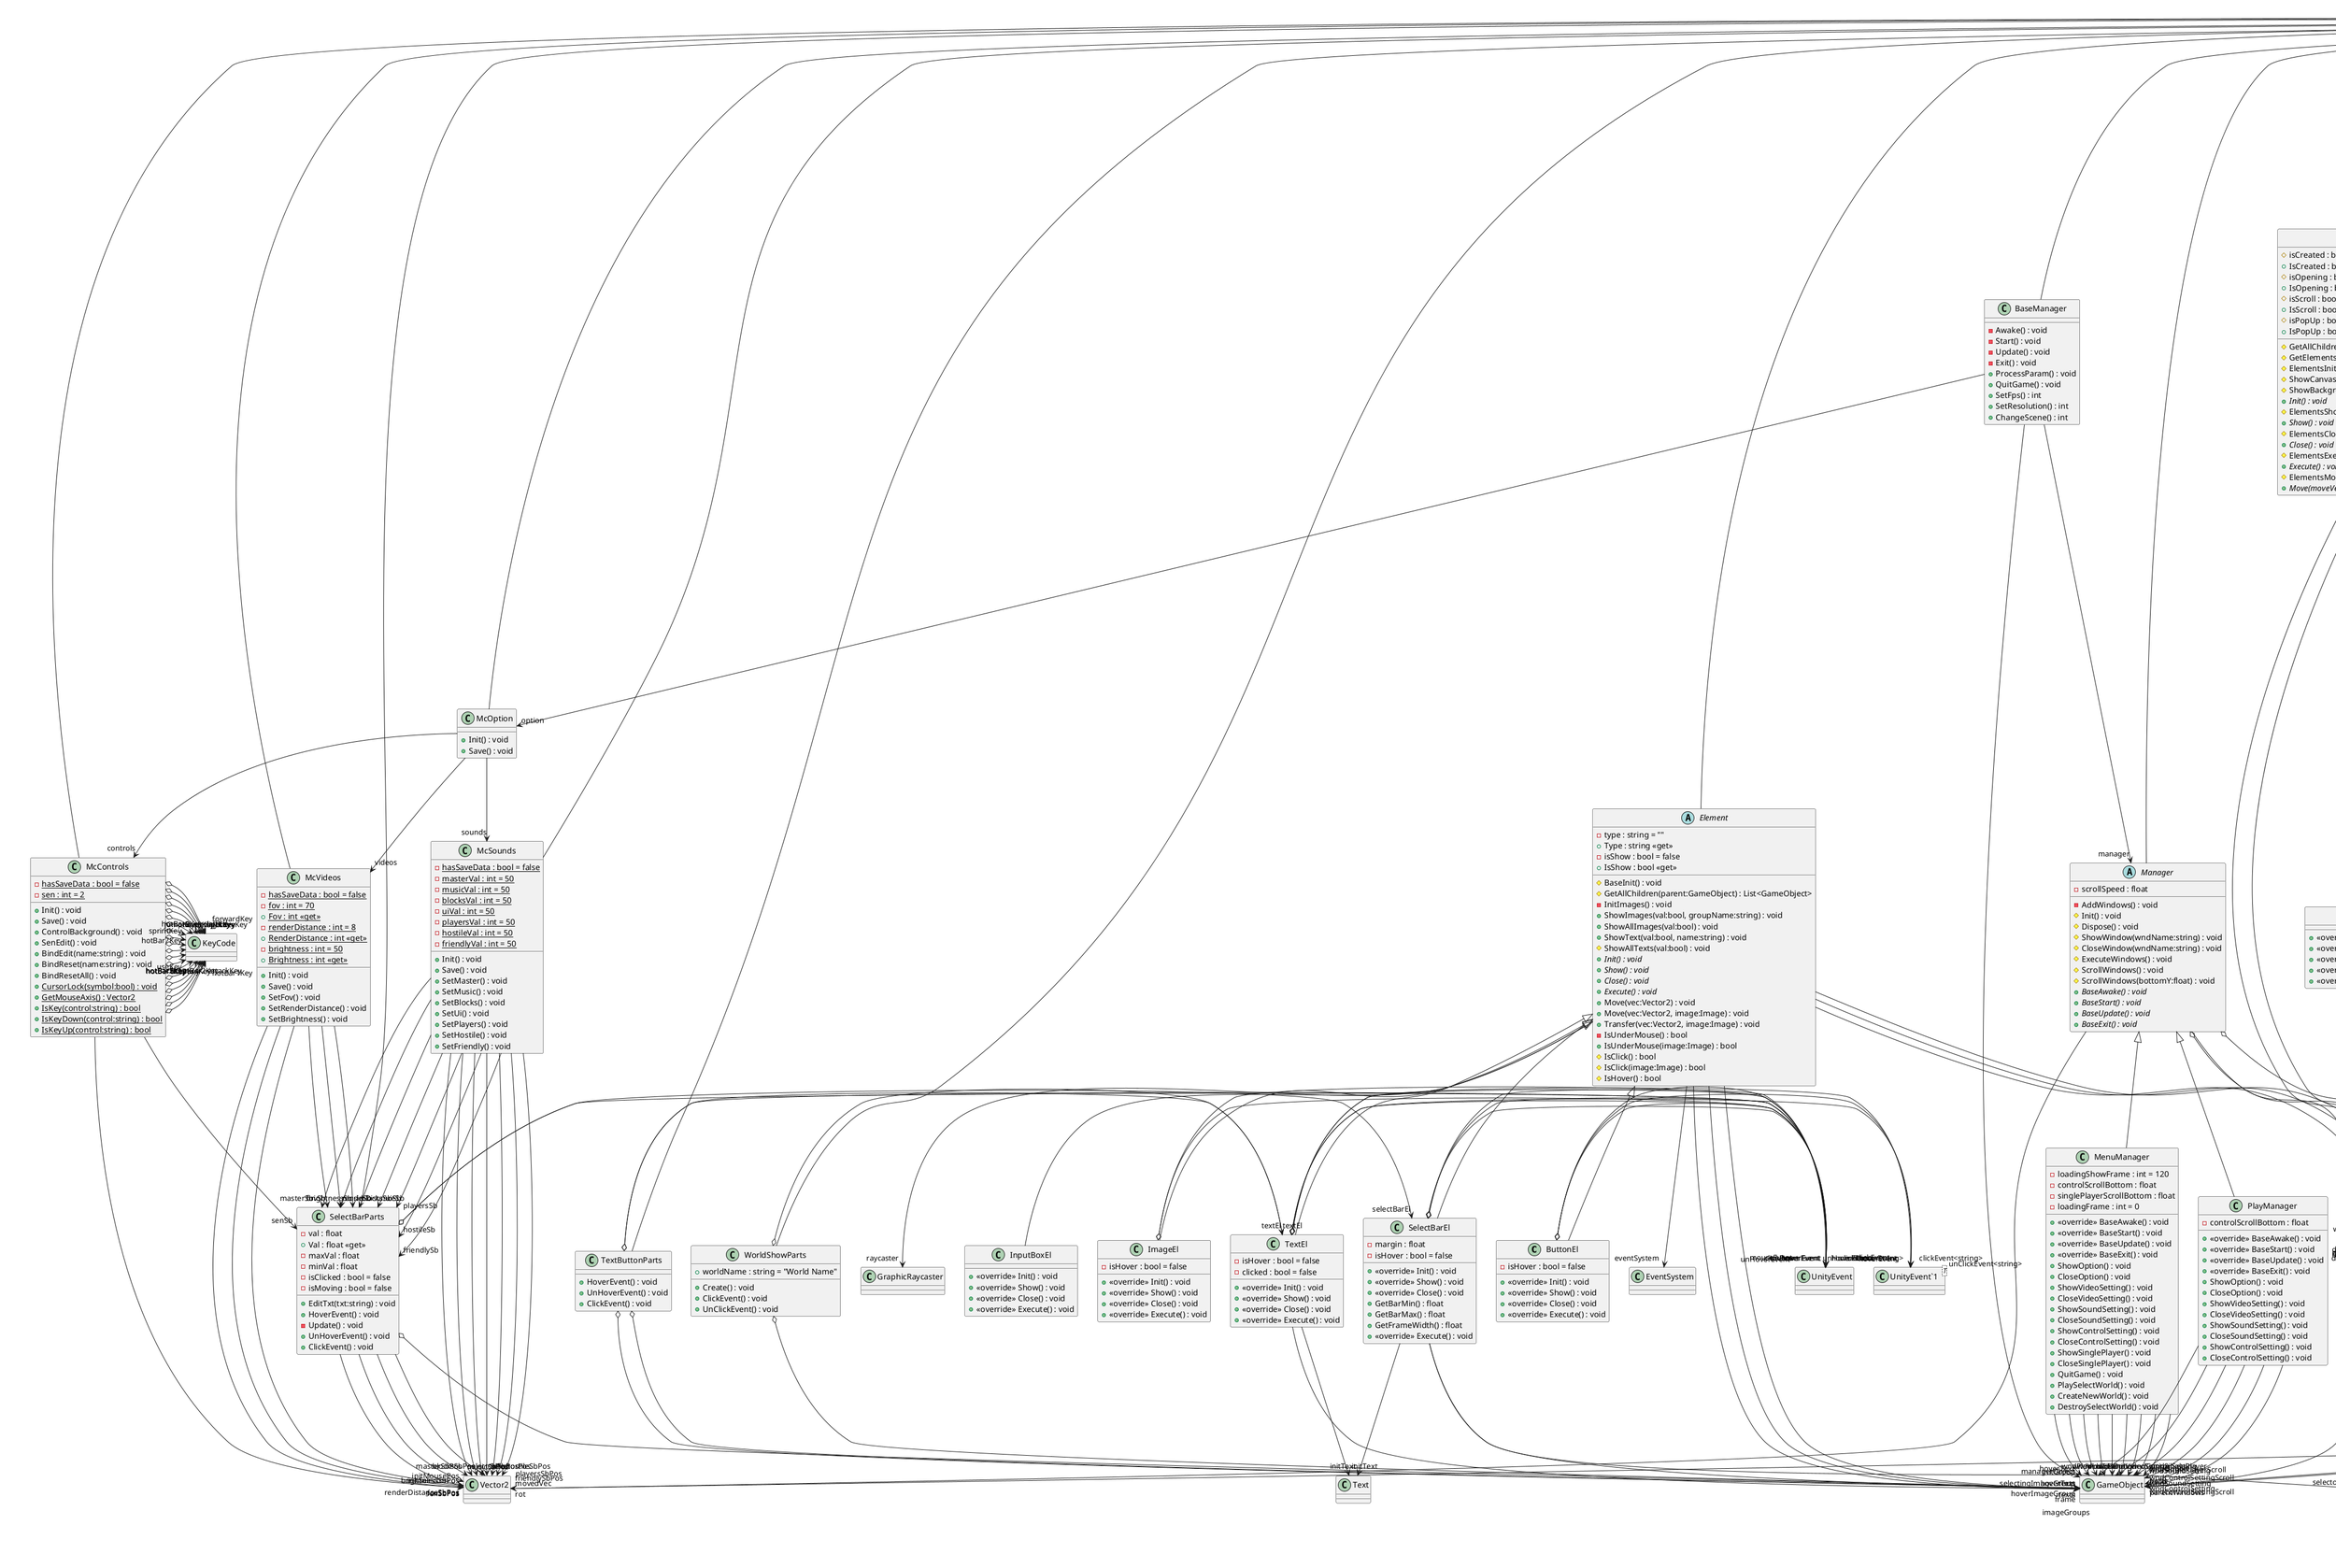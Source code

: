 @startuml classes
class ButtonEl {
    - isHover : bool = false
    + <<override>> Init() : void
    + <<override>> Show() : void
    + <<override>> Close() : void
    + <<override>> Execute() : void
}
class "UnityEvent`1"<T> {
}
Element <|-- ButtonEl
ButtonEl o-> "clickEvent<string>" "UnityEvent`1"
ButtonEl o-> "hoverEvent" UnityEvent
ButtonEl o-> "unHoverEvent" UnityEvent
abstract class Element {
    - type : string = ""
    + Type : string <<get>>
    - isShow : bool = false
    + IsShow : bool <<get>>
    # BaseInit() : void
    # GetAllChildren(parent:GameObject) : List<GameObject>
    - InitImages() : void
    + ShowImages(val:bool, groupName:string) : void
    + ShowAllImages(val:bool) : void
    + ShowText(val:bool, name:string) : void
    # ShowAllTexts(val:bool) : void
    {abstract} + Init() : void
    {abstract} + Show() : void
    {abstract} + Close() : void
    {abstract} + Execute() : void
    + Move(vec:Vector2) : void
    + Move(vec:Vector2, image:Image) : void
    + Transfer(vec:Vector2, image:Image) : void
    - IsUnderMouse() : bool
    + IsUnderMouse(image:Image) : bool
    # IsClick() : bool
    # IsClick(image:Image) : bool
    # IsHover() : bool
}
class "Dictionary`2"<T1,T2> {
}
MonoBehaviour <|-- Element
Element --> "eventSystem" EventSystem
Element --> "raycaster" GraphicRaycaster
Element --> "frame" GameObject
Element --> "initGroup" GameObject
Element --> "imageGroups" GameObject
Element --> "diImageGroups<string,List<Image>>" "Dictionary`2"
Element --> "diTexts<string,Text>" "Dictionary`2"
Element --> "diGroupShow<string,bool>" "Dictionary`2"
class ImageEl {
    - isHover : bool = false
    + <<override>> Init() : void
    + <<override>> Show() : void
    + <<override>> Close() : void
    + <<override>> Execute() : void
}
Element <|-- ImageEl
ImageEl o-> "hoverEvent" UnityEvent
ImageEl o-> "unHoverEvent" UnityEvent
class InputBoxEl {
    + <<override>> Init() : void
    + <<override>> Show() : void
    + <<override>> Close() : void
    + <<override>> Execute() : void
}
Element <|-- InputBoxEl
class SelectBarEl {
    - margin : float
    - isHover : bool = false
    + <<override>> Init() : void
    + <<override>> Show() : void
    + <<override>> Close() : void
    + GetBarMin() : float
    + GetBarMax() : float
    + GetFrameWidth() : float
    + <<override>> Execute() : void
}
Element <|-- SelectBarEl
SelectBarEl --> "initText" Text
SelectBarEl --> "texts" GameObject
SelectBarEl --> "selector" Image
SelectBarEl o-> "hoverEvent" UnityEvent
SelectBarEl o-> "unHoverEvent" UnityEvent
SelectBarEl o-> "clickEvent" UnityEvent
class TextEl {
    - isHover : bool = false
    - clicked : bool = false
    + <<override>> Init() : void
    + <<override>> Show() : void
    + <<override>> Close() : void
    + <<override>> Execute() : void
}
class "UnityEvent`1"<T> {
}
Element <|-- TextEl
TextEl --> "initText" Text
TextEl --> "texts" GameObject
TextEl o-> "hoverEvent" UnityEvent
TextEl o-> "unHoverEvent" UnityEvent
TextEl o-> "clickEvent<string>" "UnityEvent`1"
TextEl o-> "unClickEvent<string>" "UnityEvent`1"
class McControls {
    - {static} hasSaveData : bool = false
    - {static} sen : int = 2
    + Init() : void
    + Save() : void
    + ControlBackground() : void
    + SenEdit() : void
    + BindEdit(name:string) : void
    + BindReset(name:string) : void
    + BindResetAll() : void
    {static} + CursorLock(symbol:bool) : void
    + {static} GetMouseAxis() : Vector2
    {static} + IsKey(control:string) : bool
    {static} + IsKeyDown(control:string) : bool
    {static} + IsKeyUp(control:string) : bool
}
MonoBehaviour <|-- McControls
McControls --> "senSb" SelectBarParts
McControls --> "senSbPos" Vector2
McControls o-> "attackKey" KeyCode
McControls o-> "dropKey" KeyCode
McControls o-> "useKey" KeyCode
McControls o-> "hotBar1Key" KeyCode
McControls o-> "hotBar2Key" KeyCode
McControls o-> "hotBar3Key" KeyCode
McControls o-> "hotBar4Key" KeyCode
McControls o-> "hotBar5Key" KeyCode
McControls o-> "hotBar6Key" KeyCode
McControls o-> "hotBar7Key" KeyCode
McControls o-> "hotBar8Key" KeyCode
McControls o-> "hotBar9Key" KeyCode
McControls o-> "inventoryKey" KeyCode
McControls o-> "perspectiveKey" KeyCode
McControls o-> "jumpKey" KeyCode
McControls o-> "sprintKey" KeyCode
McControls o-> "leftKey" KeyCode
McControls o-> "rightKey" KeyCode
McControls o-> "backKey" KeyCode
McControls o-> "forwardKey" KeyCode
class McOption {
    + Init() : void
    + Save() : void
}
MonoBehaviour <|-- McOption
McOption --> "videos" McVideos
McOption --> "controls" McControls
McOption --> "sounds" McSounds
class McSounds {
    - {static} hasSaveData : bool = false
    - {static} masterVal : int = 50
    - {static} musicVal : int = 50
    - {static} blocksVal : int = 50
    - {static} uiVal : int = 50
    - {static} playersVal : int = 50
    - {static} hostileVal : int = 50
    - {static} friendlyVal : int = 50
    + Init() : void
    + Save() : void
    + SetMaster() : void
    + SetMusic() : void
    + SetBlocks() : void
    + SetUi() : void
    + SetPlayers() : void
    + SetHostile() : void
    + SetFriendly() : void
}
MonoBehaviour <|-- McSounds
McSounds --> "masterSb" SelectBarParts
McSounds --> "musicSb" SelectBarParts
McSounds --> "blocksSb" SelectBarParts
McSounds --> "uiSb" SelectBarParts
McSounds --> "playersSb" SelectBarParts
McSounds --> "hostileSb" SelectBarParts
McSounds --> "friendlySb" SelectBarParts
McSounds --> "masterSbPos" Vector2
McSounds --> "musicSbPos" Vector2
McSounds --> "blocksSbPos" Vector2
McSounds --> "uiSbPos" Vector2
McSounds --> "playersSbPos" Vector2
McSounds --> "hostileSbPos" Vector2
McSounds --> "friendlySbPos" Vector2
class McVideos {
    - {static} hasSaveData : bool = false
    - {static} fov : int = 70
    + {static} Fov : int <<get>>
    - {static} renderDistance : int = 8
    + {static} RenderDistance : int <<get>>
    - {static} brightness : int = 50
    + {static} Brightness : int <<get>>
    + Init() : void
    + Save() : void
    + SetFov() : void
    + SetRenderDistance() : void
    + SetBrightness() : void
}
MonoBehaviour <|-- McVideos
McVideos --> "fovSb" SelectBarParts
McVideos --> "renderDistanceSb" SelectBarParts
McVideos --> "brightnessSb" SelectBarParts
McVideos --> "fovSbPos" Vector2
McVideos --> "renderDistanceSbPos" Vector2
McVideos --> "brightnessSbPos" Vector2
class SelectBarParts {
    - val : float
    + Val : float <<get>>
    - maxVal : float
    - minVal : float
    - isClicked : bool = false
    - isMoving : bool = false
    + EditTxt(txt:string) : void
    + HoverEvent() : void
    - Update() : void
    + UnHoverEvent() : void
    + ClickEvent() : void
}
MonoBehaviour <|-- SelectBarParts
SelectBarParts --> "initSelectorPos" Vector2
SelectBarParts --> "initMousePos" Vector2
SelectBarParts --> "selectorPos" Vector2
SelectBarParts --> "SelectorPos" Vector2
SelectBarParts o-> "mouseEvent" UnityEvent
SelectBarParts o-> "selectBarEl" SelectBarEl
SelectBarParts o-> "hoverText" GameObject
class TextButtonParts {
    + HoverEvent() : void
    + UnHoverEvent() : void
    + ClickEvent() : void
}
MonoBehaviour <|-- TextButtonParts
TextButtonParts o-> "clickEvent" UnityEvent
TextButtonParts o-> "textEl" TextEl
TextButtonParts o-> "hoverImageGroup" GameObject
TextButtonParts o-> "hoverText" GameObject
class WorldShowParts {
    + worldName : string = "World Name"
    + Create() : void
    + ClickEvent() : void
    + UnClickEvent() : void
}
MonoBehaviour <|-- WorldShowParts
WorldShowParts o-> "textEl" TextEl
WorldShowParts o-> "selectingImageGroup" GameObject
class BaseManager {
    - Awake() : void
    - Start() : void
    - Update() : void
    - Exit() : void
    + ProcessParam() : void
    + QuitGame() : void
    + SetFps() : int
    + SetResolution() : int
    + ChangeScene() : int
}
MonoBehaviour <|-- BaseManager
BaseManager --> "managerObject" GameObject
BaseManager --> "manager" Manager
BaseManager --> "option" McOption
class Constants {
    + <<const>> SPECIFIED_FPS : int = 60
    + <<const>> SCREEN_WIDTH : int = 1920
    + <<const>> SCREEN_HEIGHT : int = 1080
    + <<const>> MSG_NULL : int = 0
    + <<const>> MSG_SUCCESS : int = 1
    + <<const>> MSG_FAILED : int = 2
    + <<const>> MSG_ERROR : int = 3
    + <<const>> MSG_WARNING : int = 4
    + <<const>> MSG_CHANGE_SCENE : int = 5
    + <<const>> MSG_QUIT_GAME : int = 6
    + <<const>> SCENE_MENU : string = "Menu"
    + <<const>> SCENE_PLAY : string = "Play"
    + <<const>> TYPE_IMAGE : string = "Image"
    + <<const>> TYPE_INPUT_BOX : string = "InputBox"
    + <<const>> TYPE_BUTTON : string = "Button"
    + <<const>> TYPE_TEXT : string = "Text"
    + <<const>> TYPE_SELECT_BAR : string = "SelectBar"
    + <<const>> CONTROL_ATTACK : string = "Attack"
    + <<const>> CONTROL_DROP_ITEM : string = "DropItem"
    + <<const>> CONTROL_USE : string = "Use"
    + <<const>> CONTROL_HS1 : string = "HS1"
    + <<const>> CONTROL_HS2 : string = "HS2"
    + <<const>> CONTROL_HS3 : string = "HS3"
    + <<const>> CONTROL_HS4 : string = "HS4"
    + <<const>> CONTROL_HS5 : string = "HS5"
    + <<const>> CONTROL_HS6 : string = "HS6"
    + <<const>> CONTROL_HS7 : string = "HS7"
    + <<const>> CONTROL_HS8 : string = "HS8"
    + <<const>> CONTROL_HS9 : string = "HS9"
    + <<const>> CONTROL_INVENTORY : string = "Inventory"
    + <<const>> CONTROL_JUMP : string = "Jump"
    + <<const>> CONTROL_SPRINT : string = "Sprint"
    + <<const>> CONTROL_LEFT : string = "Left"
    + <<const>> CONTROL_RIGHT : string = "Right"
    + <<const>> CONTROL_BACK : string = "Back"
    + <<const>> CONTROL_FOR : string = "Forward"
    + <<const>> GAME_MODE_CREATIVE : string = "Creative"
    + <<const>> GAME_MODE_SURVIVAL : string = "Survival"
    + <<const>> WND_MENU : string = "WindowMenu"
    + <<const>> VAXEL_STATE_NULL : int = 0
    + <<const>> VAXEL_STATE_ITEM : int = 1
    + <<const>> VAXEL_STATE_BLOCK : int = 2
    + <<const>> VAXEL_STATE_ENTITY : int = 3
    + <<const>> WORLD_SIZE : int = 513
    + <<const>> WORLD_HEIGHT : int = 320
    + <<const>> ANIM_TYPE : string = "AnimType"
    + <<const>> ANIM_PLAYER_BREATH : int = 1
    + <<const>> ANIM_PLAYER_WALK : int = 2
    + <<const>> ANIM_PLAYER_RUN : int = 3
    + <<const>> ANIM_PLAYER_USE : int = 4
    + <<const>> TAG_PLAYER : string = "Player"
    + <<const>> TAG_BLOCK_TOP : string = "Block_Top"
}
MonoBehaviour <|-- Constants
abstract class Manager {
    - scrollSpeed : float
    - AddWindows() : void
    # Init() : void
    # Dispose() : void
    # ShowWindow(wndName:string) : void
    # CloseWindow(wndName:string) : void
    # ExecuteWindows() : void
    # ScrollWindows() : void
    # ScrollWindows(bottomY:float) : void
    {abstract} + BaseAwake() : void
    {abstract} + BaseStart() : void
    {abstract} + BaseUpdate() : void
    {abstract} + BaseExit() : void
}
class "List`1"<T> {
}
class "Dictionary`2"<T1,T2> {
}
MonoBehaviour <|-- Manager
Manager o-> "windows<GameWindow>" "List`1"
Manager --> "parentWindows" GameObject
Manager o-> "windowNameToIndex<string,GameWindow>" "Dictionary`2"
Manager --> "movedVec" Vector2
class MenuManager {
    - loadingShowFrame : int = 120
    - controlScrollBottom : float
    - singlePlayerScrollBottom : float
    - loadingFrame : int = 0
    + <<override>> BaseAwake() : void
    + <<override>> BaseStart() : void
    + <<override>> BaseUpdate() : void
    + <<override>> BaseExit() : void
    + ShowOption() : void
    + CloseOption() : void
    + ShowVideoSetting() : void
    + CloseVideoSetting() : void
    + ShowSoundSetting() : void
    + CloseSoundSetting() : void
    + ShowControlSetting() : void
    + CloseControlSetting() : void
    + ShowSinglePlayer() : void
    + CloseSinglePlayer() : void
    + QuitGame() : void
    + PlaySelectWorld() : void
    + CreateNewWorld() : void
    + DestroySelectWorld() : void
}
Manager <|-- MenuManager
MenuManager --> "wndLoad" GameObject
MenuManager --> "wndTitle" GameObject
MenuManager --> "wndOption" GameObject
MenuManager --> "wndVideoSetting" GameObject
MenuManager --> "wndSoundSetting" GameObject
MenuManager --> "wndControlSetting" GameObject
MenuManager --> "wndControlSettingScroll" GameObject
MenuManager --> "wndSinglePlayer" GameObject
MenuManager --> "wndSinglePlayerScroll" GameObject
class Param {
    + {static} msg : int
    + {static} floPar : float = 0
    + {static} strPar : string = ""
    + {static} popUpWindowDone : bool = false
    + {static} createWorld : bool = true
    + {static} loadWorld : bool = false
    + {static} worldInfoId : int
    + {static} Init() : void
    + {static} InitWorldParam() : void
}
MonoBehaviour <|-- Param
class PlayManager {
    - controlScrollBottom : float
    + <<override>> BaseAwake() : void
    + <<override>> BaseStart() : void
    + <<override>> BaseUpdate() : void
    + <<override>> BaseExit() : void
    + ShowOption() : void
    + CloseOption() : void
    + ShowVideoSetting() : void
    + CloseVideoSetting() : void
    + ShowSoundSetting() : void
    + CloseSoundSetting() : void
    + ShowControlSetting() : void
    + CloseControlSetting() : void
}
Manager <|-- PlayManager
PlayManager --> "wndPlay" GameObject
PlayManager --> "wndOption" GameObject
PlayManager --> "wndVideoSetting" GameObject
PlayManager --> "wndSoundSetting" GameObject
PlayManager --> "wndControlSetting" GameObject
PlayManager --> "wndControlSettingScroll" GameObject
abstract class GameWindow {
    # isCreated : bool = false
    + IsCreated : bool <<get>>
    # isOpening : bool = false
    + IsOpening : bool <<get>>
    # isScroll : bool = false
    + IsScroll : bool <<get>>
    # isPopUp : bool = false
    + IsPopUp : bool <<get>>
    # GetAllChildren(parent:GameObject) : List<GameObject>
    # GetElements(parents:List<GameObject>, diEl:Dictionary<string, Element>) : void
    # ElementsInit(diEl:Dictionary<string, Element>) : void
    # ShowCanvases(val:bool) : void
    # ShowBackgrounds(val:bool) : void
    {abstract} + Init() : void
    # ElementsShow(diEl:Dictionary<string, Element>) : void
    {abstract} + Show() : void
    # ElementsClose(diEl:Dictionary<string, Element>) : void
    {abstract} + Close() : void
    # ElementsExecute(diEl:Dictionary<string, Element>) : void
    {abstract} + Execute() : void
    # ElementsMove(diEl:Dictionary<string, Element>, vec:Vector2) : void
    {abstract} + Move(moveVec:Vector2) : void
}
class "List`1"<T> {
}
class "Dictionary`2"<T1,T2> {
}
MonoBehaviour <|-- GameWindow
GameWindow --> "canvas" Canvas
GameWindow --> "background" Image
GameWindow o-> "images<GameObject>" "List`1"
GameWindow o-> "texts<GameObject>" "List`1"
GameWindow --> "diImageEl<string,Element>" "Dictionary`2"
GameWindow --> "diTextEl<string,Element>" "Dictionary`2"
class MenuWindow {
    + <<override>> Init() : void
    + <<override>> Show() : void
    + <<override>> Close() : void
    + <<override>> Execute() : void
    + <<override>> Move(moveVec:Vector2) : void
}
class "List`1"<T> {
}
class "Dictionary`2"<T1,T2> {
}
GameWindow <|-- MenuWindow
MenuWindow o-> "inputBoxes<GameObject>" "List`1"
MenuWindow o-> "buttons<GameObject>" "List`1"
MenuWindow o-> "selectBars<GameObject>" "List`1"
MenuWindow --> "diInputBoxEl<string,Element>" "Dictionary`2"
MenuWindow --> "diButtonEl<string,Element>" "Dictionary`2"
MenuWindow --> "diSelectBarEl<string,Element>" "Dictionary`2"
class PlayWindow {
    + <<override>> Init() : void
    + <<override>> Show() : void
    + <<override>> Close() : void
    + <<override>> Execute() : void
    + <<override>> Move(moveVec:Vector2) : void
}
GameWindow <|-- PlayWindow
PlayWindow --> "world" World
class Player {
    - speed : float = 0.0f
    - walkingSpeed : float = 7.0f
    - runningSpeed : float = 10.0f
    - jumpingSpeedAspect : float = 1.2f
    - jumpForce : float = 5.0f
    - isGrounded : bool = true
    - groundCount : int = 0
    - notGroundingFrame : int = 0
    - isRunning : bool = false
    - isFlying : bool = false
    - diffRunningFov : float = 30.0f
    + Init() : void
    + Create() : void
    + Load() : void
    + ViewUpdate() : void
    + MoveUpdate() : void
    + FlyUpdate() : void
    + Jump() : void
    + Execute() : void
    + FrameStart() : void
    + FrameFinish() : void
    + LoadFromJson() : void
    + SaveToJson() : void
    + DestoroyJson() : void
    - OnCollisionEnter(collision:Collision) : void
    - OnCollisionStay(collision:Collision) : void
    - OnCollisionExit(collision:Collision) : void
}
MonoBehaviour <|-- Player
Player --> "parts" GameObject
Player --> "head" GameObject
Player --> "data" PlayerData
Player --> "cam" Camera
Player --> "mat" Material
Player --> "firstPersonTexture" Texture2D
Player --> "otherPersonTexture" Texture2D
Player --> "rot" Vector2
Player --> "pos" Vector3
Player o-> "flyMovement" Vector3
Player o-> "p180Rot" Quaternion
Player o-> "p90Rot" Quaternion
Player o-> "p45Rot" Quaternion
Player o-> "m90Rot" Quaternion
Player o-> "m45Rot" Quaternion
Player --> "anim" Animator
class PlayerData {
}
MonoBehaviour <|-- PlayerData
PlayerData --> "pos" Vector3
PlayerData --> "rot" Quaternion
class Vaxel {
    + Init() : void
}
MonoBehaviour <|-- Vaxel
class VaxelData {
    + Init() : void
}
MonoBehaviour <|-- VaxelData
class World {
    - Init() : void
    + Create() : void
    + LoadFromJson() : void
    + SaveToJson() : void
    + DestroyJson() : void
    + {static} LoadInfoFromJson() : void
    + Execute() : void
}
class "List`1"<T> {
}
class "Dictionary`2"<T1,T2> {
}
MonoBehaviour <|-- World
World --> "WorldInfos<WorldInfo>" "List`1"
World --> "currentWorldInfo" WorldInfo
World --> "entitiesIDToVaxelIDs<int,List<int>>" "Dictionary`2"
World --> "itemsIDToVaxelIDs<int,List<int>>" "Dictionary`2"
World --> "data" WorldData
World --> "player" Player
class WorldData {
    + Init(blocksID:int[,,], entitiesID:int[,,], itemsID:int[,,]) : void
    + Create(blocksID:int[,,]) : void
    + SpawnMob(entitiesID:int[,,]) : void
    + Load(info:WorldInfo) : void
}
class "LinkedList`1"<T> {
}
MonoBehaviour <|-- WorldData
WorldData --> "vaxels<Vaxel>" "LinkedList`1"
class WorldInfo {
    + worldName : string
    + createdDate : string
    + gameMode : string
    + worldJson : string
    + worldJsonPath : string
}
class ArmorData {
    - Start() : void
    - Update() : void
}
MonoBehaviour <|-- ArmorData
class BuildBlockData {
    - Start() : void
    - Update() : void
}
MonoBehaviour <|-- BuildBlockData
class EnchantBookData {
    - Start() : void
    - Update() : void
}
MonoBehaviour <|-- EnchantBookData
class EntityData {
    - Start() : void
    - Update() : void
}
MonoBehaviour <|-- EntityData
class FallData {
    - Start() : void
    - Update() : void
}
MonoBehaviour <|-- FallData
class FenceData {
    - Start() : void
    - Update() : void
}
MonoBehaviour <|-- FenceData
class FluidData {
    - Start() : void
    - Update() : void
}
MonoBehaviour <|-- FluidData
class FoodData {
    - Start() : void
    - Update() : void
}
MonoBehaviour <|-- FoodData
class FurunitureData {
    - Start() : void
    - Update() : void
}
MonoBehaviour <|-- FurunitureData
class GlassData {
    - Start() : void
    - Update() : void
}
MonoBehaviour <|-- GlassData
class GrassData {
    - Start() : void
    - Update() : void
}
MonoBehaviour <|-- GrassData
class LeafData {
    - Start() : void
    - Update() : void
}
MonoBehaviour <|-- LeafData
class OreData {
    - Start() : void
    - Update() : void
}
MonoBehaviour <|-- OreData
class SeedData {
    - Start() : void
    - Update() : void
}
MonoBehaviour <|-- SeedData
class ToolData {
    - Start() : void
    - Update() : void
}
MonoBehaviour <|-- ToolData
@enduml
